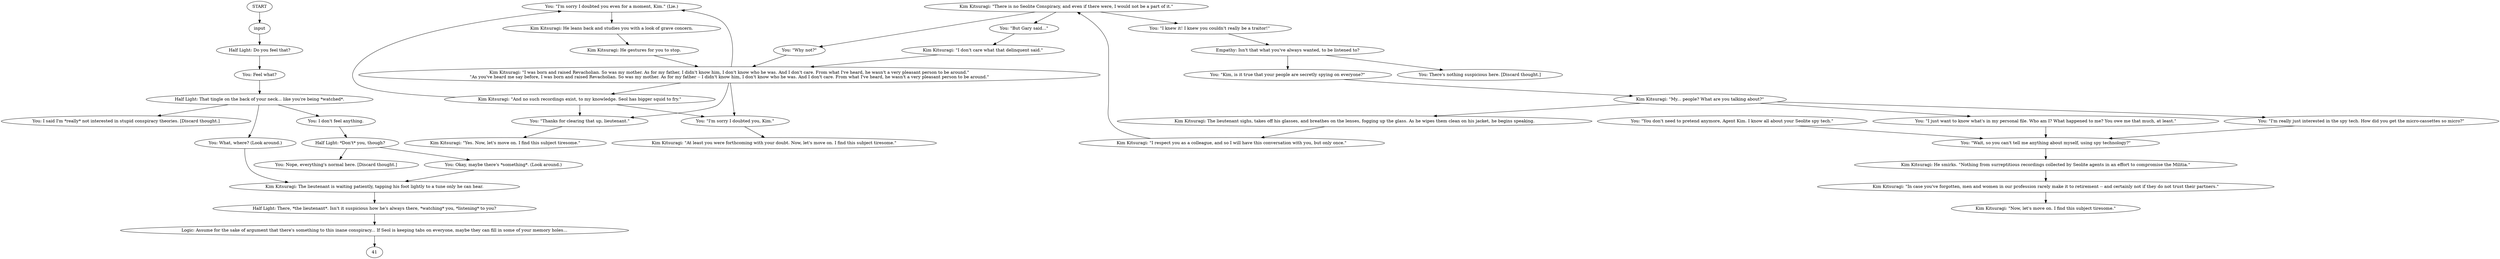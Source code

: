 # KIM ORB / seolite conspiracy
# kim and seolite conspiracy inland empire orb
# ==================================================
digraph G {
	  0 [label="START"];
	  1 [label="input"];
	  2 [label="Half Light: Do you feel that?"];
	  3 [label="You: I said I'm *really* not interested in stupid conspiracy theories. [Discard thought.]"];
	  4 [label="You: \"I'm sorry I doubted you even for a moment, Kim.\" (Lie.)"];
	  5 [label="You: There's nothing suspicious here. [Discard thought.]"];
	  6 [label="You: Feel what?"];
	  7 [label="You: What, where? (Look around.)"];
	  8 [label="Kim Kitsuragi: \"Now, let's move on. I find this subject tiresome.\""];
	  9 [label="Half Light: *Don't* you, though?"];
	  10 [label="You: \"Why not?\""];
	  11 [label="You: \"I knew it! I knew you couldn't really be a traitor!\""];
	  12 [label="Half Light: There, *the lieutenant*. Isn't it suspicious how he's always there, *watching* you, *listening* to you?"];
	  13 [label="You: \"I just want to know what's in my personal file. Who am I? What happened to me? You owe me that much, at least.\""];
	  14 [label="You: \"I'm sorry I doubted you, Kim.\""];
	  15 [label="Logic: Assume for the sake of argument that there's something to this inane conspiracy... If Seol is keeping tabs on everyone, maybe they can fill in some of your memory holes..."];
	  16 [label="You: Nope, everything's normal here. [Discard thought.]"];
	  17 [label="You: I don't feel anything."];
	  18 [label="You: \"Thanks for clearing that up, lieutenant.\""];
	  19 [label="You: \"But Gary said...\""];
	  20 [label="Kim Kitsuragi: He smirks. \"Nothing from surreptitious recordings collected by Seolite agents in an effort to compromise the Militia.\""];
	  21 [label="Kim Kitsuragi: \"Yes. Now, let's move on. I find this subject tiresome.\""];
	  22 [label="Kim Kitsuragi: \"There is no Seolite Conspiracy, and even if there were, I would not be a part of it.\""];
	  23 [label="You: Okay, maybe there's *something*. (Look around.)"];
	  24 [label="Kim Kitsuragi: \"I don't care what that delinquent said.\""];
	  25 [label="Kim Kitsuragi: \"I was born and raised Revacholian. So was my mother. As for my father, I didn't know him, I don't know who he was. And I don't care. From what I've heard, he wasn't a very pleasant person to be around.\"\n\"As you've heard me say before, I was born and raised Revacholian. So was my mother. As for my father -- I didn't know him, I don't know who he was. And I don't care. From what I've heard, he wasn't a very pleasant person to be around.\""];
	  26 [label="Kim Kitsuragi: \"At least you were forthcoming with your doubt. Now, let's move on. I find this subject tiresome.\""];
	  27 [label="Kim Kitsuragi: He leans back and studies you with a look of grave concern."];
	  28 [label="You: \"I'm really just interested in the spy tech. How did you get the micro-cassettes so micro?\""];
	  29 [label="Half Light: That tingle on the back of your neck... like you're being *watched*."];
	  30 [label="You: \"Kim, is it true that your people are secretly spying on everyone?\""];
	  31 [label="Kim Kitsuragi: \"My... people? What are you talking about?\""];
	  32 [label="Kim Kitsuragi: \"I respect you as a colleague, and so I will have this conversation with you, but only once.\""];
	  33 [label="Kim Kitsuragi: The lieutenant is waiting patiently, tapping his foot lightly to a tune only he can hear."];
	  34 [label="You: \"You don't need to pretend anymore, Agent Kim. I know all about your Seolite spy tech.\""];
	  35 [label="Kim Kitsuragi: The lieutenant sighs, takes off his glasses, and breathes on the lenses, fogging up the glass. As he wipes them clean on his jacket, he begins speaking."];
	  36 [label="You: \"Wait, so you can't tell me anything about myself, using spy technology?\""];
	  37 [label="Kim Kitsuragi: \"And no such recordings exist, to my knowledge. Seol has bigger squid to fry.\""];
	  38 [label="Kim Kitsuragi: \"In case you've forgotten, men and women in our profession rarely make it to retirement -- and certainly not if they do not trust their partners.\""];
	  39 [label="Kim Kitsuragi: He gestures for you to stop."];
	  40 [label="Empathy: Isn't that what you've always wanted, to be listened to?"];
	  0 -> 1
	  1 -> 2
	  2 -> 6
	  4 -> 27
	  6 -> 29
	  7 -> 33
	  9 -> 16
	  9 -> 23
	  10 -> 25
	  11 -> 40
	  12 -> 15
	  13 -> 36
	  14 -> 26
	  15 -> 41
	  17 -> 9
	  18 -> 21
	  19 -> 24
	  20 -> 38
	  22 -> 11
	  22 -> 10
	  22 -> 19
	  23 -> 33
	  24 -> 25
	  25 -> 18
	  25 -> 4
	  25 -> 37
	  25 -> 14
	  27 -> 39
	  28 -> 36
	  29 -> 17
	  29 -> 3
	  29 -> 7
	  30 -> 31
	  31 -> 35
	  31 -> 28
	  31 -> 13
	  32 -> 22
	  33 -> 12
	  34 -> 36
	  35 -> 32
	  36 -> 20
	  37 -> 18
	  37 -> 4
	  37 -> 14
	  38 -> 8
	  39 -> 25
	  40 -> 5
	  40 -> 30
}

